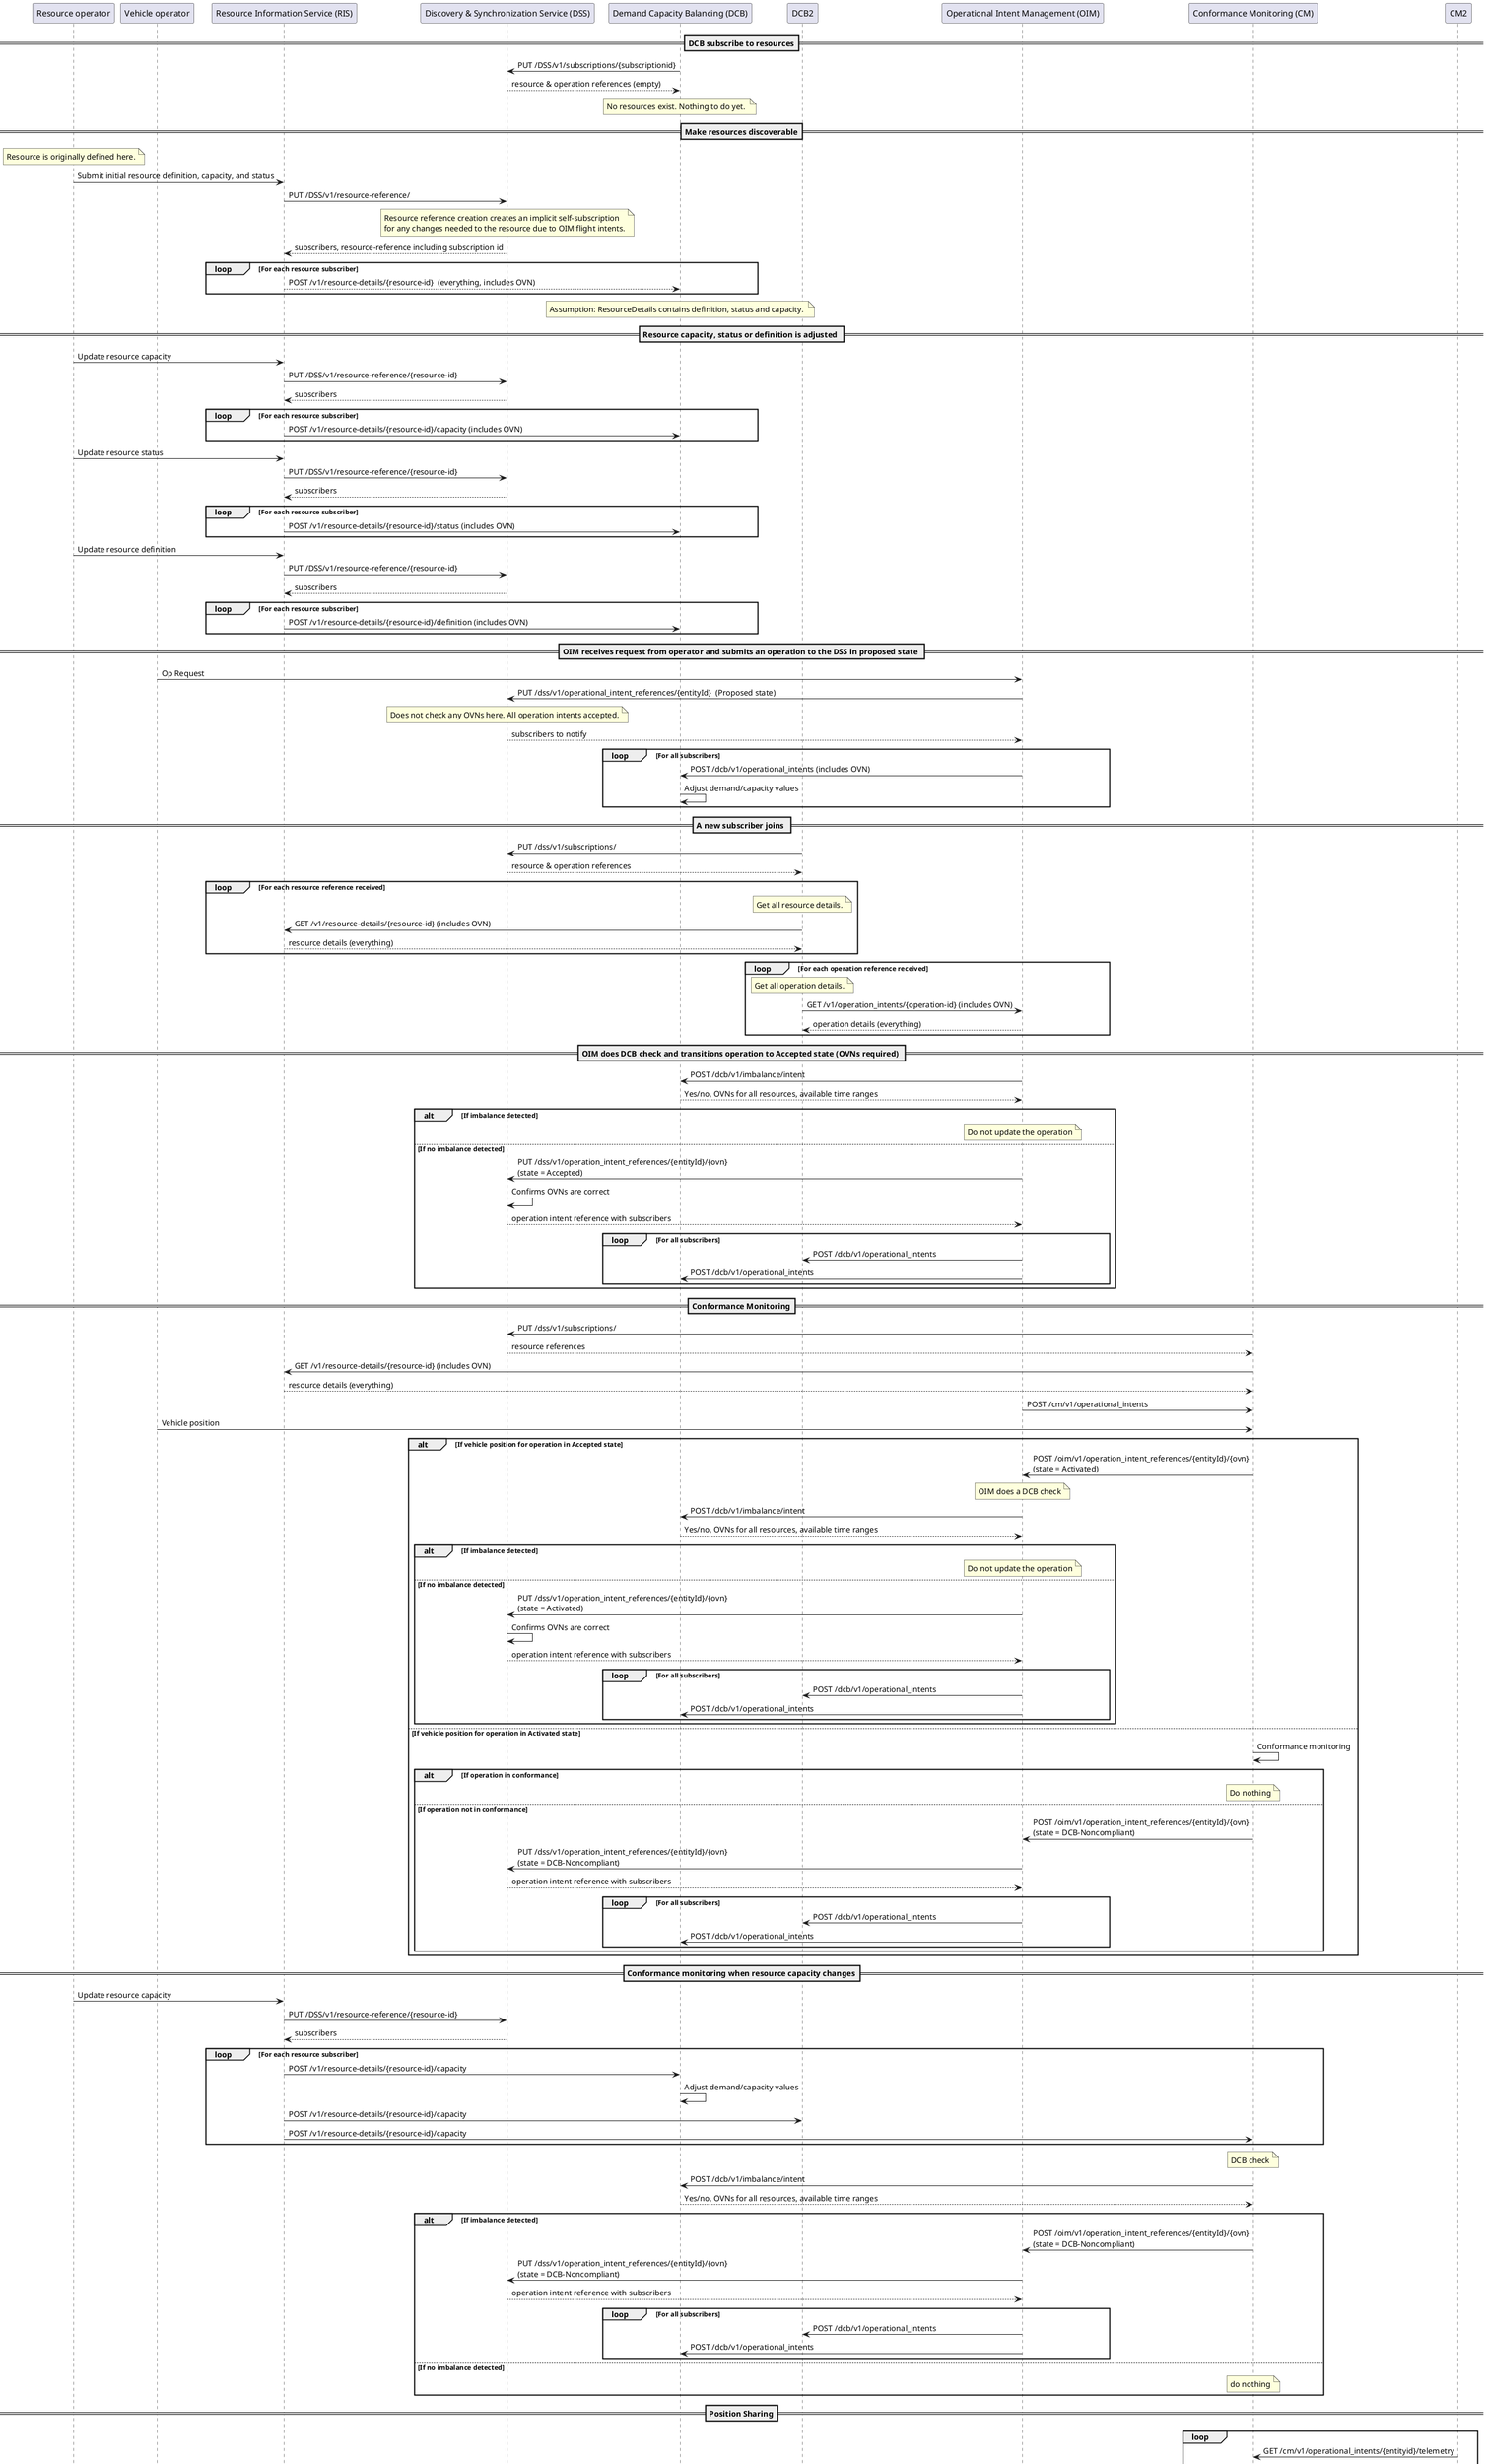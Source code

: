 @startuml
participant "Resource operator" as RO
participant "Vehicle operator" as op
participant "Resource Information Service (RIS)" as RIS
participant "Discovery & Synchronization Service (DSS)" as DSS
participant "Demand Capacity Balancing (DCB)" as DCB
participant "DCB2" as DCB2
participant "Operational Intent Management (OIM)" as OIM
participant "Conformance Monitoring (CM)" as CM
participant "CM2" as CM2

==DCB subscribe to resources==
DCB -> DSS: PUT /DSS/v1/subscriptions/{subscriptionid}
DCB <-- DSS: resource & operation references (empty)

note over DCB
No resources exist. Nothing to do yet. 
end note

==Make resources discoverable==
note over RO
Resource is originally defined here.
end note 
RO -> RIS: Submit initial resource definition, capacity, and status
RIS -> DSS: PUT /DSS/v1/resource-reference/
note over DSS
Resource reference creation creates an implicit self-subscription
for any changes needed to the resource due to OIM flight intents.
end note
DSS --> RIS: subscribers, resource-reference including subscription id
loop For each resource subscriber
    DCB <-- RIS: POST /v1/resource-details/{resource-id}  (everything, includes OVN)
end
note over DCB
Assumption: ResourceDetails contains definition, status and capacity. 
end note

== Resource capacity, status or definition is adjusted ==
RO -> RIS: Update resource capacity
RIS -> DSS: PUT /DSS/v1/resource-reference/{resource-id}
RIS <-- DSS: subscribers
loop For each resource subscriber
    RIS -> DCB: POST /v1/resource-details/{resource-id}/capacity (includes OVN)
end

RO -> RIS: Update resource status
RIS -> DSS: PUT /DSS/v1/resource-reference/{resource-id}
RIS <-- DSS: subscribers
loop For each resource subscriber
    RIS -> DCB: POST /v1/resource-details/{resource-id}/status (includes OVN)
end

RO -> RIS: Update resource definition
RIS -> DSS: PUT /DSS/v1/resource-reference/{resource-id}
RIS <-- DSS: subscribers
loop For each resource subscriber
    RIS -> DCB: POST /v1/resource-details/{resource-id}/definition (includes OVN)
end

== OIM receives request from operator and submits an operation to the DSS in proposed state == 
op -> OIM: Op Request
OIM -> DSS: PUT /dss/v1/operational_intent_references/{entityId}  (Proposed state)
note over DSS
Does not check any OVNs here. All operation intents accepted.
end note
OIM <-- DSS: subscribers to notify
loop For all subscribers
    OIM -> DCB: POST /dcb/v1/operational_intents (includes OVN)
    DCB -> DCB: Adjust demand/capacity values
end

== A new subscriber joins == 
DCB2 -> DSS: PUT /dss/v1/subscriptions/
DCB2 <-- DSS: resource & operation references
loop For each resource reference received
    note over DCB2
    Get all resource details.
    end note
    DCB2 -> RIS: GET /v1/resource-details/{resource-id} (includes OVN)
    DCB2 <-- RIS: resource details (everything)
end
loop For each operation reference received
    note over DCB2
    Get all operation details.
    end note
    DCB2 -> OIM: GET /v1/operation_intents/{operation-id} (includes OVN)
    DCB2 <-- OIM: operation details (everything)
end

== OIM does DCB check and transitions operation to Accepted state (OVNs required) ==
OIM -> DCB: POST /dcb/v1/imbalance/intent
OIM <-- DCB: Yes/no, OVNs for all resources, available time ranges

alt If imbalance detected
    note over OIM: Do not update the operation
else If no imbalance detected
    OIM -> DSS: PUT /dss/v1/operation_intent_references/{entityId}/{ovn}\n(state = Accepted)
    DSS -> DSS: Confirms OVNs are correct
    OIM <-- DSS: operation intent reference with subscribers
    loop For all subscribers
        OIM -> DCB2: POST /dcb/v1/operational_intents
        OIM -> DCB: POST /dcb/v1/operational_intents
    end
end

==Conformance Monitoring==
CM -> DSS: PUT /dss/v1/subscriptions/
CM <-- DSS: resource references
CM -> RIS: GET /v1/resource-details/{resource-id} (includes OVN)
CM <-- RIS: resource details (everything)
OIM -> CM: POST /cm/v1/operational_intents

op -> CM: Vehicle position
alt If vehicle position for operation in Accepted state
    CM -> OIM: POST /oim/v1/operation_intent_references/{entityId}/{ovn}\n(state = Activated)
    note over OIM: OIM does a DCB check
    OIM -> DCB: POST /dcb/v1/imbalance/intent
    OIM <-- DCB: Yes/no, OVNs for all resources, available time ranges

    alt If imbalance detected
        note over OIM: Do not update the operation
    else If no imbalance detected
        OIM -> DSS: PUT /dss/v1/operation_intent_references/{entityId}/{ovn}\n(state = Activated)
        DSS -> DSS: Confirms OVNs are correct
        OIM <-- DSS: operation intent reference with subscribers
        loop For all subscribers
            OIM -> DCB2: POST /dcb/v1/operational_intents
            OIM -> DCB: POST /dcb/v1/operational_intents
        end
    end 
else If vehicle position for operation in Activated state
    CM -> CM: Conformance monitoring
    alt If operation in conformance
        note over CM: Do nothing
    else If operation not in conformance
        CM -> OIM: POST /oim/v1/operation_intent_references/{entityId}/{ovn}\n(state = DCB-Noncompliant)
        OIM -> DSS: PUT /dss/v1/operation_intent_references/{entityId}/{ovn}\n(state = DCB-Noncompliant)
        OIM <-- DSS: operation intent reference with subscribers
        loop For all subscribers
            OIM -> DCB2: POST /dcb/v1/operational_intents
            OIM -> DCB: POST /dcb/v1/operational_intents
        end
    end
end

==Conformance monitoring when resource capacity changes==
RO -> RIS: Update resource capacity
RIS -> DSS: PUT /DSS/v1/resource-reference/{resource-id}
RIS <-- DSS: subscribers
loop For each resource subscriber
    RIS -> DCB: POST /v1/resource-details/{resource-id}/capacity
    DCB -> DCB: Adjust demand/capacity values
    RIS -> DCB2: POST /v1/resource-details/{resource-id}/capacity
    RIS -> CM: POST /v1/resource-details/{resource-id}/capacity
end
note over CM: DCB check
CM -> DCB: POST /dcb/v1/imbalance/intent
CM <-- DCB: Yes/no, OVNs for all resources, available time ranges

alt If imbalance detected
    CM -> OIM: POST /oim/v1/operation_intent_references/{entityId}/{ovn}\n(state = DCB-Noncompliant)
    OIM -> DSS: PUT /dss/v1/operation_intent_references/{entityId}/{ovn}\n(state = DCB-Noncompliant)
    OIM <-- DSS: operation intent reference with subscribers
    loop For all subscribers
        OIM -> DCB2: POST /dcb/v1/operational_intents
        OIM -> DCB: POST /dcb/v1/operational_intents
    end
else If no imbalance detected
    note over CM: do nothing
end 

==Position Sharing==
loop 
    CM2 -> CM: GET /cm/v1/operational_intents/{entityid}/telemetry
    CM2 <-- CM: telemetry
end
@enduml